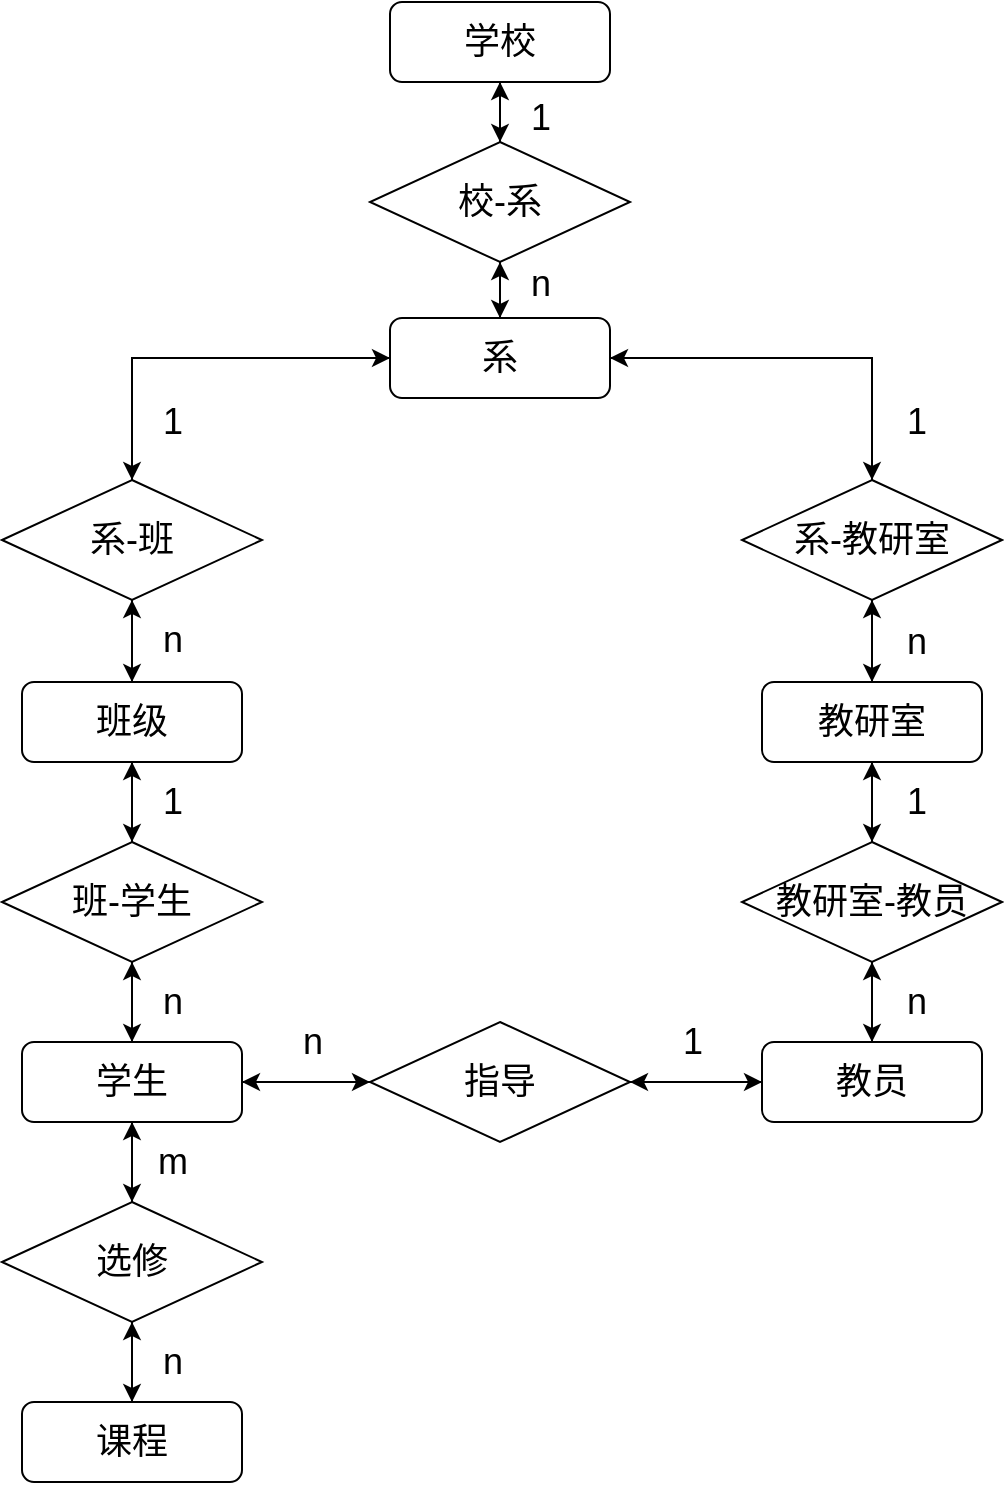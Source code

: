<mxfile version="24.7.17" pages="2">
  <diagram name="第 1 页" id="caTCzy-hIl3sjIy5y_Wq">
    <mxGraphModel dx="1094" dy="660" grid="1" gridSize="10" guides="1" tooltips="1" connect="1" arrows="1" fold="1" page="1" pageScale="1" pageWidth="827" pageHeight="1169" math="0" shadow="0">
      <root>
        <mxCell id="0" />
        <mxCell id="1" parent="0" />
        <mxCell id="RkOFi1sxH6AHRLcxqECi-3" style="edgeStyle=orthogonalEdgeStyle;rounded=0;orthogonalLoop=1;jettySize=auto;html=1;exitX=0.5;exitY=1;exitDx=0;exitDy=0;entryX=0.5;entryY=0;entryDx=0;entryDy=0;" edge="1" parent="1" source="RkOFi1sxH6AHRLcxqECi-1" target="RkOFi1sxH6AHRLcxqECi-2">
          <mxGeometry relative="1" as="geometry" />
        </mxCell>
        <mxCell id="RkOFi1sxH6AHRLcxqECi-1" value="&lt;font style=&quot;font-size: 18px;&quot;&gt;学校&lt;/font&gt;" style="rounded=1;whiteSpace=wrap;html=1;" vertex="1" parent="1">
          <mxGeometry x="344" y="40" width="110" height="40" as="geometry" />
        </mxCell>
        <mxCell id="RkOFi1sxH6AHRLcxqECi-6" style="edgeStyle=orthogonalEdgeStyle;rounded=0;orthogonalLoop=1;jettySize=auto;html=1;exitX=0.5;exitY=1;exitDx=0;exitDy=0;entryX=0.5;entryY=0;entryDx=0;entryDy=0;" edge="1" parent="1" source="RkOFi1sxH6AHRLcxqECi-2" target="RkOFi1sxH6AHRLcxqECi-5">
          <mxGeometry relative="1" as="geometry" />
        </mxCell>
        <mxCell id="RkOFi1sxH6AHRLcxqECi-22" style="edgeStyle=orthogonalEdgeStyle;rounded=0;orthogonalLoop=1;jettySize=auto;html=1;exitX=0.5;exitY=0;exitDx=0;exitDy=0;" edge="1" parent="1" source="RkOFi1sxH6AHRLcxqECi-2" target="RkOFi1sxH6AHRLcxqECi-1">
          <mxGeometry relative="1" as="geometry" />
        </mxCell>
        <mxCell id="RkOFi1sxH6AHRLcxqECi-2" value="&lt;font style=&quot;font-size: 18px;&quot;&gt;校-系&lt;/font&gt;" style="rhombus;whiteSpace=wrap;html=1;" vertex="1" parent="1">
          <mxGeometry x="334" y="110" width="130" height="60" as="geometry" />
        </mxCell>
        <mxCell id="RkOFi1sxH6AHRLcxqECi-4" value="&lt;font style=&quot;font-size: 18px;&quot;&gt;1&lt;/font&gt;" style="text;html=1;align=center;verticalAlign=middle;resizable=0;points=[];autosize=1;strokeColor=none;fillColor=none;" vertex="1" parent="1">
          <mxGeometry x="404" y="78" width="30" height="40" as="geometry" />
        </mxCell>
        <mxCell id="RkOFi1sxH6AHRLcxqECi-11" style="edgeStyle=orthogonalEdgeStyle;rounded=0;orthogonalLoop=1;jettySize=auto;html=1;exitX=0;exitY=0.5;exitDx=0;exitDy=0;entryX=0.5;entryY=0;entryDx=0;entryDy=0;strokeColor=default;" edge="1" parent="1" source="RkOFi1sxH6AHRLcxqECi-5" target="RkOFi1sxH6AHRLcxqECi-8">
          <mxGeometry relative="1" as="geometry" />
        </mxCell>
        <mxCell id="RkOFi1sxH6AHRLcxqECi-12" style="edgeStyle=orthogonalEdgeStyle;rounded=0;orthogonalLoop=1;jettySize=auto;html=1;exitX=1;exitY=0.5;exitDx=0;exitDy=0;entryX=0.5;entryY=0;entryDx=0;entryDy=0;" edge="1" parent="1" source="RkOFi1sxH6AHRLcxqECi-5" target="RkOFi1sxH6AHRLcxqECi-9">
          <mxGeometry relative="1" as="geometry" />
        </mxCell>
        <mxCell id="RkOFi1sxH6AHRLcxqECi-20" style="edgeStyle=orthogonalEdgeStyle;rounded=0;orthogonalLoop=1;jettySize=auto;html=1;exitX=0.5;exitY=0;exitDx=0;exitDy=0;entryX=0.5;entryY=1;entryDx=0;entryDy=0;" edge="1" parent="1" source="RkOFi1sxH6AHRLcxqECi-5" target="RkOFi1sxH6AHRLcxqECi-2">
          <mxGeometry relative="1" as="geometry" />
        </mxCell>
        <mxCell id="RkOFi1sxH6AHRLcxqECi-5" value="&lt;span style=&quot;font-size: 18px;&quot;&gt;系&lt;/span&gt;" style="rounded=1;whiteSpace=wrap;html=1;" vertex="1" parent="1">
          <mxGeometry x="344" y="198" width="110" height="40" as="geometry" />
        </mxCell>
        <mxCell id="RkOFi1sxH6AHRLcxqECi-7" value="&lt;font style=&quot;font-size: 18px;&quot;&gt;n&lt;/font&gt;" style="text;html=1;align=center;verticalAlign=middle;resizable=0;points=[];autosize=1;strokeColor=none;fillColor=none;" vertex="1" parent="1">
          <mxGeometry x="404" y="161" width="30" height="40" as="geometry" />
        </mxCell>
        <mxCell id="RkOFi1sxH6AHRLcxqECi-18" style="edgeStyle=orthogonalEdgeStyle;rounded=0;orthogonalLoop=1;jettySize=auto;html=1;exitX=0.5;exitY=0;exitDx=0;exitDy=0;entryX=0;entryY=0.5;entryDx=0;entryDy=0;" edge="1" parent="1" source="RkOFi1sxH6AHRLcxqECi-8" target="RkOFi1sxH6AHRLcxqECi-5">
          <mxGeometry relative="1" as="geometry" />
        </mxCell>
        <mxCell id="RkOFi1sxH6AHRLcxqECi-23" style="edgeStyle=orthogonalEdgeStyle;rounded=0;orthogonalLoop=1;jettySize=auto;html=1;exitX=0.5;exitY=1;exitDx=0;exitDy=0;" edge="1" parent="1" source="RkOFi1sxH6AHRLcxqECi-8" target="RkOFi1sxH6AHRLcxqECi-15">
          <mxGeometry relative="1" as="geometry" />
        </mxCell>
        <mxCell id="RkOFi1sxH6AHRLcxqECi-8" value="&lt;font style=&quot;font-size: 18px;&quot;&gt;系-班&lt;/font&gt;" style="rhombus;whiteSpace=wrap;html=1;" vertex="1" parent="1">
          <mxGeometry x="150" y="279" width="130" height="60" as="geometry" />
        </mxCell>
        <mxCell id="RkOFi1sxH6AHRLcxqECi-19" style="edgeStyle=orthogonalEdgeStyle;rounded=0;orthogonalLoop=1;jettySize=auto;html=1;exitX=0.5;exitY=0;exitDx=0;exitDy=0;entryX=1;entryY=0.5;entryDx=0;entryDy=0;" edge="1" parent="1" source="RkOFi1sxH6AHRLcxqECi-9" target="RkOFi1sxH6AHRLcxqECi-5">
          <mxGeometry relative="1" as="geometry" />
        </mxCell>
        <mxCell id="RkOFi1sxH6AHRLcxqECi-26" style="edgeStyle=orthogonalEdgeStyle;rounded=0;orthogonalLoop=1;jettySize=auto;html=1;exitX=0.5;exitY=1;exitDx=0;exitDy=0;" edge="1" parent="1" source="RkOFi1sxH6AHRLcxqECi-9" target="RkOFi1sxH6AHRLcxqECi-16">
          <mxGeometry relative="1" as="geometry" />
        </mxCell>
        <mxCell id="RkOFi1sxH6AHRLcxqECi-9" value="&lt;font style=&quot;font-size: 18px;&quot;&gt;系-教研室&lt;/font&gt;" style="rhombus;whiteSpace=wrap;html=1;" vertex="1" parent="1">
          <mxGeometry x="520" y="279" width="130" height="60" as="geometry" />
        </mxCell>
        <mxCell id="RkOFi1sxH6AHRLcxqECi-13" value="&lt;font style=&quot;font-size: 18px;&quot;&gt;1&lt;/font&gt;" style="text;html=1;align=center;verticalAlign=middle;resizable=0;points=[];autosize=1;strokeColor=none;fillColor=none;" vertex="1" parent="1">
          <mxGeometry x="220" y="230" width="30" height="40" as="geometry" />
        </mxCell>
        <mxCell id="RkOFi1sxH6AHRLcxqECi-14" value="&lt;font style=&quot;font-size: 18px;&quot;&gt;1&lt;/font&gt;" style="text;html=1;align=center;verticalAlign=middle;resizable=0;points=[];autosize=1;strokeColor=none;fillColor=none;" vertex="1" parent="1">
          <mxGeometry x="592" y="230" width="30" height="40" as="geometry" />
        </mxCell>
        <mxCell id="RkOFi1sxH6AHRLcxqECi-24" style="edgeStyle=orthogonalEdgeStyle;rounded=0;orthogonalLoop=1;jettySize=auto;html=1;exitX=0.5;exitY=0;exitDx=0;exitDy=0;entryX=0.5;entryY=1;entryDx=0;entryDy=0;" edge="1" parent="1" source="RkOFi1sxH6AHRLcxqECi-15" target="RkOFi1sxH6AHRLcxqECi-8">
          <mxGeometry relative="1" as="geometry" />
        </mxCell>
        <mxCell id="RkOFi1sxH6AHRLcxqECi-33" style="edgeStyle=orthogonalEdgeStyle;rounded=0;orthogonalLoop=1;jettySize=auto;html=1;exitX=0.5;exitY=1;exitDx=0;exitDy=0;" edge="1" parent="1" source="RkOFi1sxH6AHRLcxqECi-15" target="RkOFi1sxH6AHRLcxqECi-29">
          <mxGeometry relative="1" as="geometry" />
        </mxCell>
        <mxCell id="RkOFi1sxH6AHRLcxqECi-15" value="&lt;font style=&quot;font-size: 18px;&quot;&gt;班级&lt;/font&gt;" style="rounded=1;whiteSpace=wrap;html=1;" vertex="1" parent="1">
          <mxGeometry x="160" y="380" width="110" height="40" as="geometry" />
        </mxCell>
        <mxCell id="RkOFi1sxH6AHRLcxqECi-27" style="edgeStyle=orthogonalEdgeStyle;rounded=0;orthogonalLoop=1;jettySize=auto;html=1;exitX=0.5;exitY=0;exitDx=0;exitDy=0;entryX=0.5;entryY=1;entryDx=0;entryDy=0;" edge="1" parent="1" source="RkOFi1sxH6AHRLcxqECi-16" target="RkOFi1sxH6AHRLcxqECi-9">
          <mxGeometry relative="1" as="geometry" />
        </mxCell>
        <mxCell id="RkOFi1sxH6AHRLcxqECi-31" style="edgeStyle=orthogonalEdgeStyle;rounded=0;orthogonalLoop=1;jettySize=auto;html=1;exitX=0.5;exitY=1;exitDx=0;exitDy=0;" edge="1" parent="1" source="RkOFi1sxH6AHRLcxqECi-16" target="RkOFi1sxH6AHRLcxqECi-30">
          <mxGeometry relative="1" as="geometry" />
        </mxCell>
        <mxCell id="RkOFi1sxH6AHRLcxqECi-16" value="&lt;font style=&quot;font-size: 18px;&quot;&gt;教研室&lt;/font&gt;" style="rounded=1;whiteSpace=wrap;html=1;" vertex="1" parent="1">
          <mxGeometry x="530" y="380" width="110" height="40" as="geometry" />
        </mxCell>
        <mxCell id="RkOFi1sxH6AHRLcxqECi-25" value="&lt;font style=&quot;font-size: 18px;&quot;&gt;n&lt;/font&gt;" style="text;html=1;align=center;verticalAlign=middle;resizable=0;points=[];autosize=1;strokeColor=none;fillColor=none;" vertex="1" parent="1">
          <mxGeometry x="220" y="339" width="30" height="40" as="geometry" />
        </mxCell>
        <mxCell id="RkOFi1sxH6AHRLcxqECi-28" value="&lt;font style=&quot;font-size: 18px;&quot;&gt;n&lt;/font&gt;" style="text;html=1;align=center;verticalAlign=middle;resizable=0;points=[];autosize=1;strokeColor=none;fillColor=none;" vertex="1" parent="1">
          <mxGeometry x="592" y="340" width="30" height="40" as="geometry" />
        </mxCell>
        <mxCell id="RkOFi1sxH6AHRLcxqECi-34" style="edgeStyle=orthogonalEdgeStyle;rounded=0;orthogonalLoop=1;jettySize=auto;html=1;exitX=0.5;exitY=0;exitDx=0;exitDy=0;" edge="1" parent="1" source="RkOFi1sxH6AHRLcxqECi-29">
          <mxGeometry relative="1" as="geometry">
            <mxPoint x="215" y="420" as="targetPoint" />
          </mxGeometry>
        </mxCell>
        <mxCell id="RkOFi1sxH6AHRLcxqECi-39" style="edgeStyle=orthogonalEdgeStyle;rounded=0;orthogonalLoop=1;jettySize=auto;html=1;exitX=0.5;exitY=1;exitDx=0;exitDy=0;entryX=0.5;entryY=0;entryDx=0;entryDy=0;" edge="1" parent="1" source="RkOFi1sxH6AHRLcxqECi-29" target="RkOFi1sxH6AHRLcxqECi-38">
          <mxGeometry relative="1" as="geometry" />
        </mxCell>
        <mxCell id="RkOFi1sxH6AHRLcxqECi-29" value="&lt;font style=&quot;font-size: 18px;&quot;&gt;班-学生&lt;/font&gt;" style="rhombus;whiteSpace=wrap;html=1;" vertex="1" parent="1">
          <mxGeometry x="150" y="460" width="130" height="60" as="geometry" />
        </mxCell>
        <mxCell id="RkOFi1sxH6AHRLcxqECi-32" style="edgeStyle=orthogonalEdgeStyle;rounded=0;orthogonalLoop=1;jettySize=auto;html=1;exitX=0.5;exitY=0;exitDx=0;exitDy=0;entryX=0.5;entryY=1;entryDx=0;entryDy=0;" edge="1" parent="1" source="RkOFi1sxH6AHRLcxqECi-30" target="RkOFi1sxH6AHRLcxqECi-16">
          <mxGeometry relative="1" as="geometry" />
        </mxCell>
        <mxCell id="RkOFi1sxH6AHRLcxqECi-42" style="edgeStyle=orthogonalEdgeStyle;rounded=0;orthogonalLoop=1;jettySize=auto;html=1;exitX=0.5;exitY=1;exitDx=0;exitDy=0;entryX=0.5;entryY=0;entryDx=0;entryDy=0;" edge="1" parent="1" source="RkOFi1sxH6AHRLcxqECi-30" target="RkOFi1sxH6AHRLcxqECi-41">
          <mxGeometry relative="1" as="geometry" />
        </mxCell>
        <mxCell id="RkOFi1sxH6AHRLcxqECi-30" value="&lt;span style=&quot;font-size: 18px;&quot;&gt;教研室-教员&lt;/span&gt;" style="rhombus;whiteSpace=wrap;html=1;" vertex="1" parent="1">
          <mxGeometry x="520" y="460" width="130" height="60" as="geometry" />
        </mxCell>
        <mxCell id="RkOFi1sxH6AHRLcxqECi-35" value="&lt;font style=&quot;font-size: 18px;&quot;&gt;1&lt;/font&gt;" style="text;html=1;align=center;verticalAlign=middle;resizable=0;points=[];autosize=1;strokeColor=none;fillColor=none;" vertex="1" parent="1">
          <mxGeometry x="220" y="420" width="30" height="40" as="geometry" />
        </mxCell>
        <mxCell id="RkOFi1sxH6AHRLcxqECi-36" value="&lt;font style=&quot;font-size: 18px;&quot;&gt;1&lt;/font&gt;" style="text;html=1;align=center;verticalAlign=middle;resizable=0;points=[];autosize=1;strokeColor=none;fillColor=none;" vertex="1" parent="1">
          <mxGeometry x="592" y="420" width="30" height="40" as="geometry" />
        </mxCell>
        <mxCell id="RkOFi1sxH6AHRLcxqECi-40" style="edgeStyle=orthogonalEdgeStyle;rounded=0;orthogonalLoop=1;jettySize=auto;html=1;exitX=0.5;exitY=0;exitDx=0;exitDy=0;" edge="1" parent="1" source="RkOFi1sxH6AHRLcxqECi-38" target="RkOFi1sxH6AHRLcxqECi-29">
          <mxGeometry relative="1" as="geometry" />
        </mxCell>
        <mxCell id="RkOFi1sxH6AHRLcxqECi-49" style="edgeStyle=orthogonalEdgeStyle;rounded=0;orthogonalLoop=1;jettySize=auto;html=1;exitX=1;exitY=0.5;exitDx=0;exitDy=0;entryX=0;entryY=0.5;entryDx=0;entryDy=0;" edge="1" parent="1" source="RkOFi1sxH6AHRLcxqECi-38" target="RkOFi1sxH6AHRLcxqECi-46">
          <mxGeometry relative="1" as="geometry" />
        </mxCell>
        <mxCell id="RkOFi1sxH6AHRLcxqECi-54" style="edgeStyle=orthogonalEdgeStyle;rounded=0;orthogonalLoop=1;jettySize=auto;html=1;exitX=0.5;exitY=1;exitDx=0;exitDy=0;entryX=0.5;entryY=0;entryDx=0;entryDy=0;" edge="1" parent="1" source="RkOFi1sxH6AHRLcxqECi-38" target="RkOFi1sxH6AHRLcxqECi-53">
          <mxGeometry relative="1" as="geometry" />
        </mxCell>
        <mxCell id="RkOFi1sxH6AHRLcxqECi-38" value="&lt;font style=&quot;font-size: 18px;&quot;&gt;学生&lt;/font&gt;" style="rounded=1;whiteSpace=wrap;html=1;" vertex="1" parent="1">
          <mxGeometry x="160" y="560" width="110" height="40" as="geometry" />
        </mxCell>
        <mxCell id="RkOFi1sxH6AHRLcxqECi-43" style="edgeStyle=orthogonalEdgeStyle;rounded=0;orthogonalLoop=1;jettySize=auto;html=1;exitX=0.5;exitY=0;exitDx=0;exitDy=0;" edge="1" parent="1" source="RkOFi1sxH6AHRLcxqECi-41" target="RkOFi1sxH6AHRLcxqECi-30">
          <mxGeometry relative="1" as="geometry" />
        </mxCell>
        <mxCell id="RkOFi1sxH6AHRLcxqECi-50" style="edgeStyle=orthogonalEdgeStyle;rounded=0;orthogonalLoop=1;jettySize=auto;html=1;exitX=0;exitY=0.5;exitDx=0;exitDy=0;entryX=1;entryY=0.5;entryDx=0;entryDy=0;" edge="1" parent="1" source="RkOFi1sxH6AHRLcxqECi-41" target="RkOFi1sxH6AHRLcxqECi-46">
          <mxGeometry relative="1" as="geometry" />
        </mxCell>
        <mxCell id="RkOFi1sxH6AHRLcxqECi-41" value="&lt;font style=&quot;font-size: 18px;&quot;&gt;教员&lt;/font&gt;" style="rounded=1;whiteSpace=wrap;html=1;" vertex="1" parent="1">
          <mxGeometry x="530" y="560" width="110" height="40" as="geometry" />
        </mxCell>
        <mxCell id="RkOFi1sxH6AHRLcxqECi-44" value="&lt;font style=&quot;font-size: 18px;&quot;&gt;n&lt;/font&gt;" style="text;html=1;align=center;verticalAlign=middle;resizable=0;points=[];autosize=1;strokeColor=none;fillColor=none;" vertex="1" parent="1">
          <mxGeometry x="220" y="520" width="30" height="40" as="geometry" />
        </mxCell>
        <mxCell id="RkOFi1sxH6AHRLcxqECi-45" value="&lt;font style=&quot;font-size: 18px;&quot;&gt;n&lt;/font&gt;" style="text;html=1;align=center;verticalAlign=middle;resizable=0;points=[];autosize=1;strokeColor=none;fillColor=none;" vertex="1" parent="1">
          <mxGeometry x="592" y="520" width="30" height="40" as="geometry" />
        </mxCell>
        <mxCell id="RkOFi1sxH6AHRLcxqECi-47" style="edgeStyle=orthogonalEdgeStyle;rounded=0;orthogonalLoop=1;jettySize=auto;html=1;exitX=1;exitY=0.5;exitDx=0;exitDy=0;entryX=0;entryY=0.5;entryDx=0;entryDy=0;" edge="1" parent="1" source="RkOFi1sxH6AHRLcxqECi-46" target="RkOFi1sxH6AHRLcxqECi-41">
          <mxGeometry relative="1" as="geometry" />
        </mxCell>
        <mxCell id="RkOFi1sxH6AHRLcxqECi-48" style="edgeStyle=orthogonalEdgeStyle;rounded=0;orthogonalLoop=1;jettySize=auto;html=1;exitX=0;exitY=0.5;exitDx=0;exitDy=0;entryX=1;entryY=0.5;entryDx=0;entryDy=0;" edge="1" parent="1" source="RkOFi1sxH6AHRLcxqECi-46" target="RkOFi1sxH6AHRLcxqECi-38">
          <mxGeometry relative="1" as="geometry" />
        </mxCell>
        <mxCell id="RkOFi1sxH6AHRLcxqECi-46" value="&lt;font style=&quot;font-size: 18px;&quot;&gt;指导&lt;/font&gt;" style="rhombus;whiteSpace=wrap;html=1;" vertex="1" parent="1">
          <mxGeometry x="334" y="550" width="130" height="60" as="geometry" />
        </mxCell>
        <mxCell id="RkOFi1sxH6AHRLcxqECi-51" value="&lt;font style=&quot;font-size: 18px;&quot;&gt;1&lt;/font&gt;" style="text;html=1;align=center;verticalAlign=middle;resizable=0;points=[];autosize=1;strokeColor=none;fillColor=none;" vertex="1" parent="1">
          <mxGeometry x="480" y="540" width="30" height="40" as="geometry" />
        </mxCell>
        <mxCell id="RkOFi1sxH6AHRLcxqECi-52" value="&lt;font style=&quot;font-size: 18px;&quot;&gt;n&lt;/font&gt;" style="text;html=1;align=center;verticalAlign=middle;resizable=0;points=[];autosize=1;strokeColor=none;fillColor=none;" vertex="1" parent="1">
          <mxGeometry x="290" y="540" width="30" height="40" as="geometry" />
        </mxCell>
        <mxCell id="RkOFi1sxH6AHRLcxqECi-55" style="edgeStyle=orthogonalEdgeStyle;rounded=0;orthogonalLoop=1;jettySize=auto;html=1;exitX=0.5;exitY=0;exitDx=0;exitDy=0;" edge="1" parent="1" source="RkOFi1sxH6AHRLcxqECi-53">
          <mxGeometry relative="1" as="geometry">
            <mxPoint x="215" y="600" as="targetPoint" />
          </mxGeometry>
        </mxCell>
        <mxCell id="RkOFi1sxH6AHRLcxqECi-57" style="edgeStyle=orthogonalEdgeStyle;rounded=0;orthogonalLoop=1;jettySize=auto;html=1;exitX=0.5;exitY=1;exitDx=0;exitDy=0;entryX=0.5;entryY=0;entryDx=0;entryDy=0;" edge="1" parent="1" source="RkOFi1sxH6AHRLcxqECi-53" target="RkOFi1sxH6AHRLcxqECi-56">
          <mxGeometry relative="1" as="geometry" />
        </mxCell>
        <mxCell id="RkOFi1sxH6AHRLcxqECi-53" value="&lt;span style=&quot;font-size: 18px;&quot;&gt;选修&lt;/span&gt;" style="rhombus;whiteSpace=wrap;html=1;" vertex="1" parent="1">
          <mxGeometry x="150" y="640" width="130" height="60" as="geometry" />
        </mxCell>
        <mxCell id="RkOFi1sxH6AHRLcxqECi-58" style="edgeStyle=orthogonalEdgeStyle;rounded=0;orthogonalLoop=1;jettySize=auto;html=1;exitX=0.5;exitY=0;exitDx=0;exitDy=0;entryX=0.5;entryY=1;entryDx=0;entryDy=0;" edge="1" parent="1" source="RkOFi1sxH6AHRLcxqECi-56" target="RkOFi1sxH6AHRLcxqECi-53">
          <mxGeometry relative="1" as="geometry" />
        </mxCell>
        <mxCell id="RkOFi1sxH6AHRLcxqECi-56" value="&lt;font style=&quot;font-size: 18px;&quot;&gt;课程&lt;/font&gt;" style="rounded=1;whiteSpace=wrap;html=1;" vertex="1" parent="1">
          <mxGeometry x="160" y="740" width="110" height="40" as="geometry" />
        </mxCell>
        <mxCell id="RkOFi1sxH6AHRLcxqECi-59" value="&lt;font style=&quot;font-size: 18px;&quot;&gt;m&lt;/font&gt;" style="text;html=1;align=center;verticalAlign=middle;resizable=0;points=[];autosize=1;strokeColor=none;fillColor=none;" vertex="1" parent="1">
          <mxGeometry x="215" y="600" width="40" height="40" as="geometry" />
        </mxCell>
        <mxCell id="RkOFi1sxH6AHRLcxqECi-60" value="&lt;font style=&quot;font-size: 18px;&quot;&gt;n&lt;/font&gt;" style="text;html=1;align=center;verticalAlign=middle;resizable=0;points=[];autosize=1;strokeColor=none;fillColor=none;" vertex="1" parent="1">
          <mxGeometry x="220" y="700" width="30" height="40" as="geometry" />
        </mxCell>
      </root>
    </mxGraphModel>
  </diagram>
  <diagram id="0mQERCTr16ZUIj6oo3Nr" name="第 2 页">
    <mxGraphModel dx="1489" dy="869" grid="1" gridSize="10" guides="1" tooltips="1" connect="1" arrows="1" fold="1" page="1" pageScale="1" pageWidth="827" pageHeight="1169" math="0" shadow="0">
      <root>
        <mxCell id="0" />
        <mxCell id="1" parent="0" />
        <mxCell id="ZUDn7DGaZQzcx5b9tSIU-3" style="edgeStyle=orthogonalEdgeStyle;rounded=0;orthogonalLoop=1;jettySize=auto;html=1;exitX=0;exitY=0.5;exitDx=0;exitDy=0;entryX=0.5;entryY=0;entryDx=0;entryDy=0;" parent="1" source="ZUDn7DGaZQzcx5b9tSIU-1" target="ZUDn7DGaZQzcx5b9tSIU-2" edge="1">
          <mxGeometry relative="1" as="geometry" />
        </mxCell>
        <mxCell id="ZUDn7DGaZQzcx5b9tSIU-6" style="edgeStyle=orthogonalEdgeStyle;rounded=0;orthogonalLoop=1;jettySize=auto;html=1;exitX=1;exitY=0.5;exitDx=0;exitDy=0;" parent="1" source="ZUDn7DGaZQzcx5b9tSIU-1" target="ZUDn7DGaZQzcx5b9tSIU-5" edge="1">
          <mxGeometry relative="1" as="geometry" />
        </mxCell>
        <mxCell id="ZUDn7DGaZQzcx5b9tSIU-1" value="&lt;font style=&quot;font-size: 18px;&quot;&gt;仓库&lt;/font&gt;" style="rounded=1;whiteSpace=wrap;html=1;" parent="1" vertex="1">
          <mxGeometry x="347" y="180" width="106" height="40" as="geometry" />
        </mxCell>
        <mxCell id="ZUDn7DGaZQzcx5b9tSIU-4" style="edgeStyle=orthogonalEdgeStyle;rounded=0;orthogonalLoop=1;jettySize=auto;html=1;exitX=0.5;exitY=0;exitDx=0;exitDy=0;entryX=0;entryY=0.5;entryDx=0;entryDy=0;" parent="1" source="ZUDn7DGaZQzcx5b9tSIU-2" target="ZUDn7DGaZQzcx5b9tSIU-1" edge="1">
          <mxGeometry relative="1" as="geometry" />
        </mxCell>
        <mxCell id="ZUDn7DGaZQzcx5b9tSIU-12" style="edgeStyle=orthogonalEdgeStyle;rounded=0;orthogonalLoop=1;jettySize=auto;html=1;exitX=0.5;exitY=1;exitDx=0;exitDy=0;" parent="1" source="ZUDn7DGaZQzcx5b9tSIU-2" target="ZUDn7DGaZQzcx5b9tSIU-10" edge="1">
          <mxGeometry relative="1" as="geometry" />
        </mxCell>
        <mxCell id="ZUDn7DGaZQzcx5b9tSIU-2" value="&lt;font style=&quot;font-size: 18px;&quot;&gt;存放&lt;/font&gt;" style="rhombus;whiteSpace=wrap;html=1;" parent="1" vertex="1">
          <mxGeometry x="189" y="250" width="130" height="50" as="geometry" />
        </mxCell>
        <mxCell id="ZUDn7DGaZQzcx5b9tSIU-7" style="edgeStyle=orthogonalEdgeStyle;rounded=0;orthogonalLoop=1;jettySize=auto;html=1;exitX=0.5;exitY=0;exitDx=0;exitDy=0;entryX=1;entryY=0.5;entryDx=0;entryDy=0;" parent="1" source="ZUDn7DGaZQzcx5b9tSIU-5" target="ZUDn7DGaZQzcx5b9tSIU-1" edge="1">
          <mxGeometry relative="1" as="geometry" />
        </mxCell>
        <mxCell id="ZUDn7DGaZQzcx5b9tSIU-15" style="edgeStyle=orthogonalEdgeStyle;rounded=0;orthogonalLoop=1;jettySize=auto;html=1;exitX=0.5;exitY=1;exitDx=0;exitDy=0;" parent="1" source="ZUDn7DGaZQzcx5b9tSIU-5" target="ZUDn7DGaZQzcx5b9tSIU-14" edge="1">
          <mxGeometry relative="1" as="geometry" />
        </mxCell>
        <mxCell id="ZUDn7DGaZQzcx5b9tSIU-5" value="&lt;font style=&quot;font-size: 18px;&quot;&gt;存储&lt;/font&gt;" style="rhombus;whiteSpace=wrap;html=1;" parent="1" vertex="1">
          <mxGeometry x="480" y="250" width="130" height="50" as="geometry" />
        </mxCell>
        <mxCell id="ZUDn7DGaZQzcx5b9tSIU-8" value="&lt;font style=&quot;font-size: 18px;&quot;&gt;m&lt;/font&gt;" style="text;html=1;align=center;verticalAlign=middle;resizable=0;points=[];autosize=1;strokeColor=none;fillColor=none;" parent="1" vertex="1">
          <mxGeometry x="260" y="210" width="40" height="40" as="geometry" />
        </mxCell>
        <mxCell id="ZUDn7DGaZQzcx5b9tSIU-9" value="&lt;font style=&quot;font-size: 18px;&quot;&gt;1&lt;/font&gt;" style="text;html=1;align=center;verticalAlign=middle;resizable=0;points=[];autosize=1;strokeColor=none;fillColor=none;" parent="1" vertex="1">
          <mxGeometry x="555" y="210" width="30" height="40" as="geometry" />
        </mxCell>
        <mxCell id="ZUDn7DGaZQzcx5b9tSIU-11" style="edgeStyle=orthogonalEdgeStyle;rounded=0;orthogonalLoop=1;jettySize=auto;html=1;exitX=0.5;exitY=0;exitDx=0;exitDy=0;entryX=0.5;entryY=1;entryDx=0;entryDy=0;" parent="1" source="ZUDn7DGaZQzcx5b9tSIU-10" target="ZUDn7DGaZQzcx5b9tSIU-2" edge="1">
          <mxGeometry relative="1" as="geometry" />
        </mxCell>
        <mxCell id="ZUDn7DGaZQzcx5b9tSIU-20" style="edgeStyle=orthogonalEdgeStyle;rounded=0;orthogonalLoop=1;jettySize=auto;html=1;exitX=1;exitY=0.5;exitDx=0;exitDy=0;entryX=0;entryY=0.5;entryDx=0;entryDy=0;" parent="1" source="ZUDn7DGaZQzcx5b9tSIU-10" target="ZUDn7DGaZQzcx5b9tSIU-18" edge="1">
          <mxGeometry relative="1" as="geometry" />
        </mxCell>
        <mxCell id="ZUDn7DGaZQzcx5b9tSIU-28" style="edgeStyle=orthogonalEdgeStyle;rounded=0;orthogonalLoop=1;jettySize=auto;html=1;exitX=0.5;exitY=1;exitDx=0;exitDy=0;" parent="1" source="ZUDn7DGaZQzcx5b9tSIU-10" target="ZUDn7DGaZQzcx5b9tSIU-26" edge="1">
          <mxGeometry relative="1" as="geometry" />
        </mxCell>
        <mxCell id="ZUDn7DGaZQzcx5b9tSIU-10" value="&lt;font style=&quot;font-size: 18px;&quot;&gt;零件&lt;/font&gt;" style="rounded=1;whiteSpace=wrap;html=1;" parent="1" vertex="1">
          <mxGeometry x="201" y="340" width="106" height="40" as="geometry" />
        </mxCell>
        <mxCell id="ZUDn7DGaZQzcx5b9tSIU-13" value="&lt;font style=&quot;font-size: 18px;&quot;&gt;n&lt;/font&gt;" style="text;html=1;align=center;verticalAlign=middle;resizable=0;points=[];autosize=1;strokeColor=none;fillColor=none;" parent="1" vertex="1">
          <mxGeometry x="265" y="300" width="30" height="40" as="geometry" />
        </mxCell>
        <mxCell id="ZUDn7DGaZQzcx5b9tSIU-16" style="edgeStyle=orthogonalEdgeStyle;rounded=0;orthogonalLoop=1;jettySize=auto;html=1;exitX=0.5;exitY=0;exitDx=0;exitDy=0;entryX=0.5;entryY=1;entryDx=0;entryDy=0;" parent="1" source="ZUDn7DGaZQzcx5b9tSIU-14" target="ZUDn7DGaZQzcx5b9tSIU-5" edge="1">
          <mxGeometry relative="1" as="geometry" />
        </mxCell>
        <mxCell id="ZUDn7DGaZQzcx5b9tSIU-21" style="edgeStyle=orthogonalEdgeStyle;rounded=0;orthogonalLoop=1;jettySize=auto;html=1;exitX=0;exitY=0.5;exitDx=0;exitDy=0;entryX=1;entryY=0.5;entryDx=0;entryDy=0;" parent="1" source="ZUDn7DGaZQzcx5b9tSIU-14" target="ZUDn7DGaZQzcx5b9tSIU-18" edge="1">
          <mxGeometry relative="1" as="geometry" />
        </mxCell>
        <mxCell id="ZUDn7DGaZQzcx5b9tSIU-14" value="&lt;font style=&quot;font-size: 18px;&quot;&gt;材料&lt;/font&gt;" style="rounded=1;whiteSpace=wrap;html=1;" parent="1" vertex="1">
          <mxGeometry x="492" y="340" width="106" height="40" as="geometry" />
        </mxCell>
        <mxCell id="ZUDn7DGaZQzcx5b9tSIU-17" value="&lt;font style=&quot;font-size: 18px;&quot;&gt;n&lt;/font&gt;" style="text;html=1;align=center;verticalAlign=middle;resizable=0;points=[];autosize=1;strokeColor=none;fillColor=none;" parent="1" vertex="1">
          <mxGeometry x="555" y="300" width="30" height="40" as="geometry" />
        </mxCell>
        <mxCell id="ZUDn7DGaZQzcx5b9tSIU-19" style="edgeStyle=orthogonalEdgeStyle;rounded=0;orthogonalLoop=1;jettySize=auto;html=1;exitX=0;exitY=0.5;exitDx=0;exitDy=0;" parent="1" source="ZUDn7DGaZQzcx5b9tSIU-18" target="ZUDn7DGaZQzcx5b9tSIU-10" edge="1">
          <mxGeometry relative="1" as="geometry" />
        </mxCell>
        <mxCell id="ZUDn7DGaZQzcx5b9tSIU-23" style="edgeStyle=orthogonalEdgeStyle;rounded=0;orthogonalLoop=1;jettySize=auto;html=1;exitX=1;exitY=0.5;exitDx=0;exitDy=0;entryX=0;entryY=0.5;entryDx=0;entryDy=0;" parent="1" source="ZUDn7DGaZQzcx5b9tSIU-18" target="ZUDn7DGaZQzcx5b9tSIU-14" edge="1">
          <mxGeometry relative="1" as="geometry" />
        </mxCell>
        <mxCell id="ZUDn7DGaZQzcx5b9tSIU-18" value="&lt;span style=&quot;font-size: 18px;&quot;&gt;制作&lt;/span&gt;" style="rhombus;whiteSpace=wrap;html=1;" parent="1" vertex="1">
          <mxGeometry x="334" y="335" width="130" height="50" as="geometry" />
        </mxCell>
        <mxCell id="ZUDn7DGaZQzcx5b9tSIU-24" value="&lt;font style=&quot;font-size: 18px;&quot;&gt;m&lt;/font&gt;" style="text;html=1;align=center;verticalAlign=middle;resizable=0;points=[];autosize=1;strokeColor=none;fillColor=none;" parent="1" vertex="1">
          <mxGeometry x="299" y="322" width="40" height="40" as="geometry" />
        </mxCell>
        <mxCell id="ZUDn7DGaZQzcx5b9tSIU-25" value="&lt;font style=&quot;font-size: 18px;&quot;&gt;n&lt;/font&gt;" style="text;html=1;align=center;verticalAlign=middle;resizable=0;points=[];autosize=1;strokeColor=none;fillColor=none;" parent="1" vertex="1">
          <mxGeometry x="464" y="322" width="30" height="40" as="geometry" />
        </mxCell>
        <mxCell id="ZUDn7DGaZQzcx5b9tSIU-27" style="edgeStyle=orthogonalEdgeStyle;rounded=0;orthogonalLoop=1;jettySize=auto;html=1;exitX=0.5;exitY=0;exitDx=0;exitDy=0;entryX=0.5;entryY=1;entryDx=0;entryDy=0;" parent="1" source="ZUDn7DGaZQzcx5b9tSIU-26" target="ZUDn7DGaZQzcx5b9tSIU-10" edge="1">
          <mxGeometry relative="1" as="geometry" />
        </mxCell>
        <mxCell id="ZUDn7DGaZQzcx5b9tSIU-31" style="edgeStyle=orthogonalEdgeStyle;rounded=0;orthogonalLoop=1;jettySize=auto;html=1;exitX=0.5;exitY=1;exitDx=0;exitDy=0;" parent="1" source="ZUDn7DGaZQzcx5b9tSIU-26" target="ZUDn7DGaZQzcx5b9tSIU-30" edge="1">
          <mxGeometry relative="1" as="geometry" />
        </mxCell>
        <mxCell id="ZUDn7DGaZQzcx5b9tSIU-26" value="&lt;font style=&quot;font-size: 18px;&quot;&gt;组成&lt;/font&gt;" style="rhombus;whiteSpace=wrap;html=1;" parent="1" vertex="1">
          <mxGeometry x="189" y="420" width="130" height="50" as="geometry" />
        </mxCell>
        <mxCell id="ZUDn7DGaZQzcx5b9tSIU-29" value="&lt;font style=&quot;font-size: 18px;&quot;&gt;n&lt;/font&gt;" style="text;html=1;align=center;verticalAlign=middle;resizable=0;points=[];autosize=1;strokeColor=none;fillColor=none;" parent="1" vertex="1">
          <mxGeometry x="265" y="385" width="30" height="40" as="geometry" />
        </mxCell>
        <mxCell id="ZUDn7DGaZQzcx5b9tSIU-32" style="edgeStyle=orthogonalEdgeStyle;rounded=0;orthogonalLoop=1;jettySize=auto;html=1;exitX=0.5;exitY=0;exitDx=0;exitDy=0;" parent="1" source="ZUDn7DGaZQzcx5b9tSIU-30" target="ZUDn7DGaZQzcx5b9tSIU-26" edge="1">
          <mxGeometry relative="1" as="geometry" />
        </mxCell>
        <mxCell id="ZUDn7DGaZQzcx5b9tSIU-30" value="&lt;font style=&quot;font-size: 18px;&quot;&gt;产品&lt;/font&gt;" style="rounded=1;whiteSpace=wrap;html=1;" parent="1" vertex="1">
          <mxGeometry x="201" y="510" width="106" height="40" as="geometry" />
        </mxCell>
        <mxCell id="ZUDn7DGaZQzcx5b9tSIU-33" value="&lt;font style=&quot;font-size: 18px;&quot;&gt;m&lt;/font&gt;" style="text;html=1;align=center;verticalAlign=middle;resizable=0;points=[];autosize=1;strokeColor=none;fillColor=none;" parent="1" vertex="1">
          <mxGeometry x="260" y="470" width="40" height="40" as="geometry" />
        </mxCell>
      </root>
    </mxGraphModel>
  </diagram>
</mxfile>
